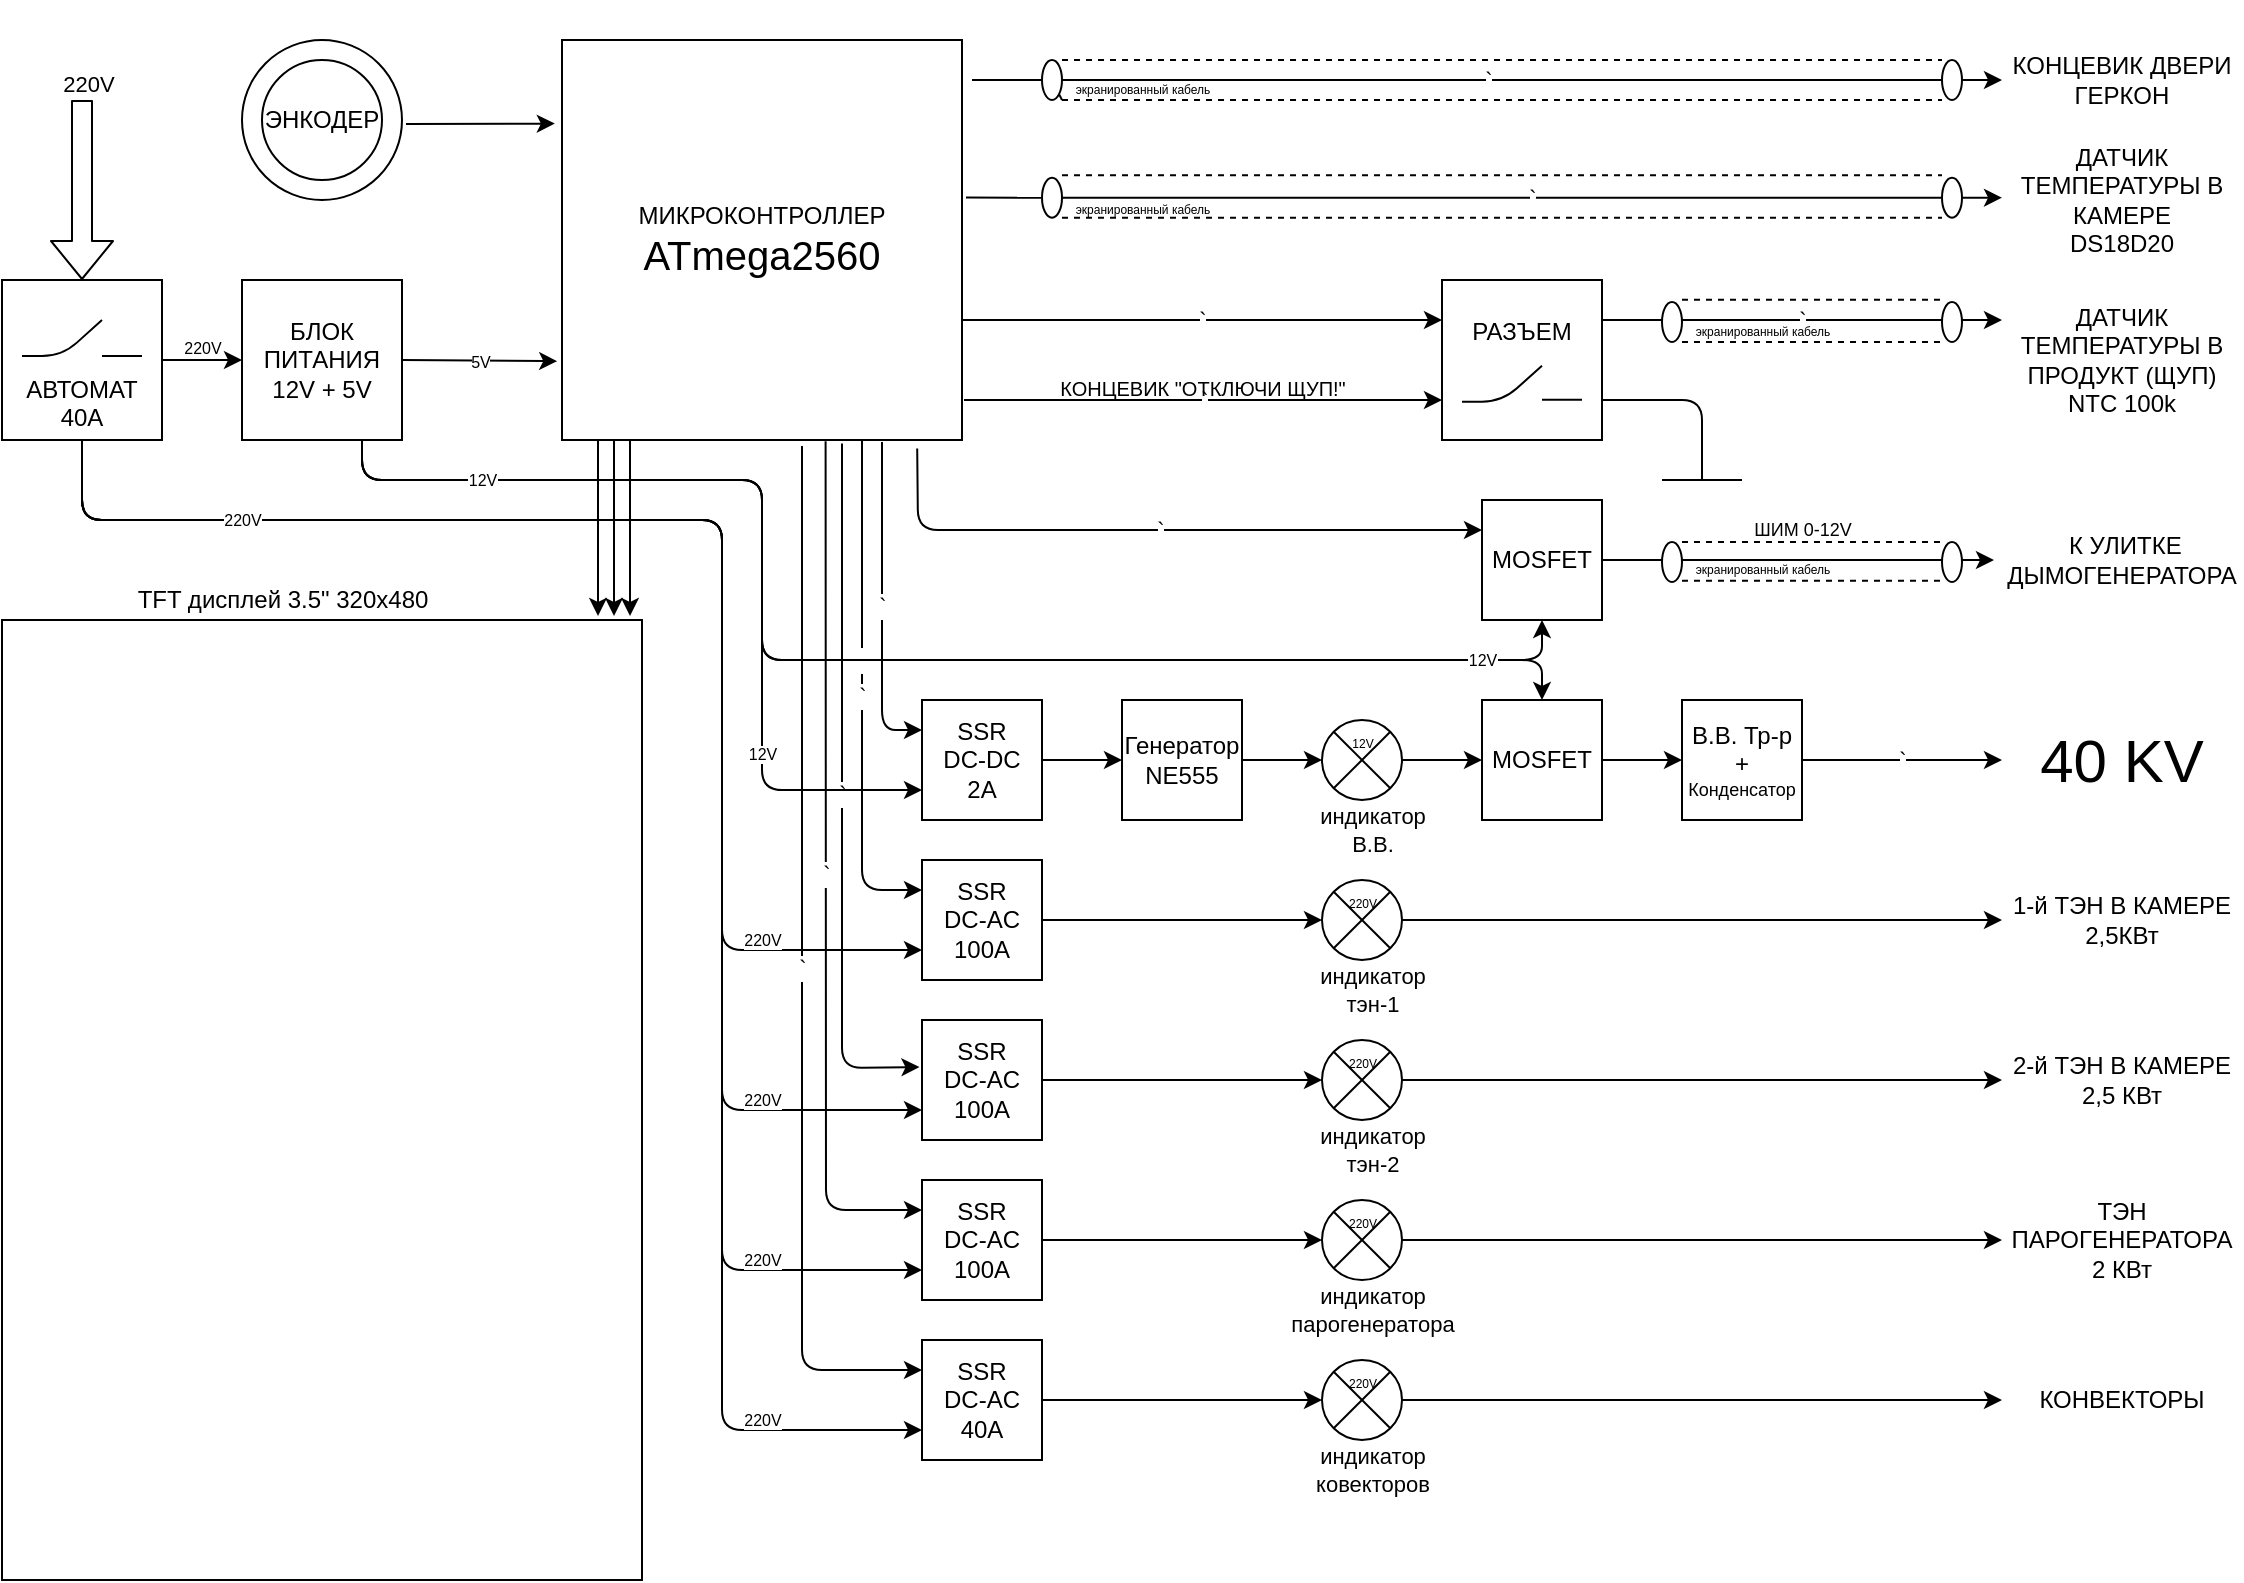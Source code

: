<mxfile version="14.9.2" type="github">
  <diagram id="9jheEHDDxWndXmeWKkwG" name="Page-1">
    <mxGraphModel dx="1673" dy="840" grid="1" gridSize="10" guides="1" tooltips="1" connect="1" arrows="1" fold="1" page="1" pageScale="1" pageWidth="1169" pageHeight="827" math="0" shadow="0">
      <root>
        <mxCell id="0" />
        <mxCell id="1" parent="0" />
        <mxCell id="J9gdxeYjHLM6oxPjCNeX-1" value="&lt;div&gt;SSR&lt;/div&gt;&lt;div&gt;DC-AC&lt;/div&gt;&lt;div&gt;40A&lt;br&gt;&lt;/div&gt;" style="whiteSpace=wrap;html=1;aspect=fixed;" vertex="1" parent="1">
          <mxGeometry x="500" y="680" width="60" height="60" as="geometry" />
        </mxCell>
        <mxCell id="J9gdxeYjHLM6oxPjCNeX-32" value="&lt;div&gt;220V&lt;/div&gt;" style="edgeLabel;html=1;align=center;verticalAlign=middle;resizable=0;points=[];rotation=0;" vertex="1" connectable="0" parent="1">
          <mxGeometry x="60.003" y="50" as="geometry">
            <mxPoint x="23" y="2.0" as="offset" />
          </mxGeometry>
        </mxCell>
        <mxCell id="J9gdxeYjHLM6oxPjCNeX-36" value="" style="verticalLabelPosition=bottom;verticalAlign=top;html=1;shape=mxgraph.flowchart.or;" vertex="1" parent="1">
          <mxGeometry x="700" y="690" width="40" height="40" as="geometry" />
        </mxCell>
        <mxCell id="J9gdxeYjHLM6oxPjCNeX-37" value="&lt;div&gt;&lt;br&gt;&lt;/div&gt;&lt;div&gt;&lt;br&gt;&lt;/div&gt;&lt;div&gt;&lt;br&gt;&lt;/div&gt;&lt;div&gt;АВТОМАТ&lt;/div&gt;&lt;div&gt;40А&lt;br&gt;&lt;/div&gt;" style="whiteSpace=wrap;html=1;aspect=fixed;" vertex="1" parent="1">
          <mxGeometry x="40" y="150" width="80" height="80" as="geometry" />
        </mxCell>
        <mxCell id="J9gdxeYjHLM6oxPjCNeX-38" value="" style="endArrow=none;html=1;" edge="1" parent="1">
          <mxGeometry width="50" height="50" relative="1" as="geometry">
            <mxPoint x="50" y="188" as="sourcePoint" />
            <mxPoint x="90" y="170" as="targetPoint" />
            <Array as="points">
              <mxPoint x="70" y="188" />
            </Array>
          </mxGeometry>
        </mxCell>
        <mxCell id="J9gdxeYjHLM6oxPjCNeX-39" value="" style="endArrow=none;html=1;" edge="1" parent="1">
          <mxGeometry width="50" height="50" relative="1" as="geometry">
            <mxPoint x="90" y="188" as="sourcePoint" />
            <mxPoint x="110" y="188" as="targetPoint" />
            <Array as="points" />
          </mxGeometry>
        </mxCell>
        <mxCell id="J9gdxeYjHLM6oxPjCNeX-43" value="&lt;div&gt;БЛОК ПИТАНИЯ 12V + 5V&lt;/div&gt;" style="whiteSpace=wrap;html=1;aspect=fixed;" vertex="1" parent="1">
          <mxGeometry x="160" y="150" width="80" height="80" as="geometry" />
        </mxCell>
        <mxCell id="J9gdxeYjHLM6oxPjCNeX-44" value="&lt;div&gt;&lt;br&gt;&lt;/div&gt;&lt;div&gt;&lt;br&gt;&lt;/div&gt;&lt;div&gt;РАЗЪЕМ&lt;/div&gt;&lt;div&gt;&lt;br&gt;&lt;/div&gt;&lt;div&gt;&lt;br&gt;&lt;/div&gt;&lt;div&gt;&lt;br&gt;&lt;/div&gt;&lt;div&gt;&lt;br&gt;&lt;/div&gt;" style="whiteSpace=wrap;html=1;aspect=fixed;" vertex="1" parent="1">
          <mxGeometry x="760" y="150" width="80" height="80" as="geometry" />
        </mxCell>
        <mxCell id="J9gdxeYjHLM6oxPjCNeX-45" value="" style="endArrow=none;html=1;" edge="1" parent="1">
          <mxGeometry width="50" height="50" relative="1" as="geometry">
            <mxPoint x="770" y="210.82" as="sourcePoint" />
            <mxPoint x="810" y="192.82" as="targetPoint" />
            <Array as="points">
              <mxPoint x="790" y="210.82" />
            </Array>
          </mxGeometry>
        </mxCell>
        <mxCell id="J9gdxeYjHLM6oxPjCNeX-46" value="" style="endArrow=none;html=1;" edge="1" parent="1">
          <mxGeometry width="50" height="50" relative="1" as="geometry">
            <mxPoint x="810" y="209.82" as="sourcePoint" />
            <mxPoint x="830" y="209.82" as="targetPoint" />
            <Array as="points" />
          </mxGeometry>
        </mxCell>
        <mxCell id="J9gdxeYjHLM6oxPjCNeX-54" value="" style="endArrow=classic;html=1;exitX=1;exitY=0.5;exitDx=0;exitDy=0;entryX=0;entryY=0.5;entryDx=0;entryDy=0;entryPerimeter=0;" edge="1" parent="1" source="J9gdxeYjHLM6oxPjCNeX-1" target="J9gdxeYjHLM6oxPjCNeX-36">
          <mxGeometry width="50" height="50" relative="1" as="geometry">
            <mxPoint x="550" y="440" as="sourcePoint" />
            <mxPoint x="600" y="390" as="targetPoint" />
          </mxGeometry>
        </mxCell>
        <mxCell id="J9gdxeYjHLM6oxPjCNeX-55" value="" style="endArrow=classic;html=1;exitX=1;exitY=0.5;exitDx=0;exitDy=0;exitPerimeter=0;entryX=0;entryY=0.5;entryDx=0;entryDy=0;" edge="1" parent="1" source="J9gdxeYjHLM6oxPjCNeX-36" target="J9gdxeYjHLM6oxPjCNeX-82">
          <mxGeometry width="50" height="50" relative="1" as="geometry">
            <mxPoint x="550" y="440" as="sourcePoint" />
            <mxPoint x="1040" y="760" as="targetPoint" />
          </mxGeometry>
        </mxCell>
        <mxCell id="J9gdxeYjHLM6oxPjCNeX-56" value="&lt;div&gt;SSR&lt;/div&gt;&lt;div&gt;DC-AC&lt;/div&gt;&lt;div&gt;100A&lt;br&gt;&lt;/div&gt;" style="whiteSpace=wrap;html=1;aspect=fixed;" vertex="1" parent="1">
          <mxGeometry x="500" y="600" width="60" height="60" as="geometry" />
        </mxCell>
        <mxCell id="J9gdxeYjHLM6oxPjCNeX-57" value="" style="verticalLabelPosition=bottom;verticalAlign=top;html=1;shape=mxgraph.flowchart.or;" vertex="1" parent="1">
          <mxGeometry x="700" y="610" width="40" height="40" as="geometry" />
        </mxCell>
        <mxCell id="J9gdxeYjHLM6oxPjCNeX-58" value="" style="endArrow=classic;html=1;exitX=1;exitY=0.5;exitDx=0;exitDy=0;entryX=0;entryY=0.5;entryDx=0;entryDy=0;entryPerimeter=0;" edge="1" parent="1" source="J9gdxeYjHLM6oxPjCNeX-56" target="J9gdxeYjHLM6oxPjCNeX-57">
          <mxGeometry width="50" height="50" relative="1" as="geometry">
            <mxPoint x="460" y="350" as="sourcePoint" />
            <mxPoint x="510" y="300" as="targetPoint" />
          </mxGeometry>
        </mxCell>
        <mxCell id="J9gdxeYjHLM6oxPjCNeX-59" value="" style="endArrow=classic;html=1;exitX=1;exitY=0.5;exitDx=0;exitDy=0;exitPerimeter=0;entryX=0;entryY=0.5;entryDx=0;entryDy=0;" edge="1" parent="1" source="J9gdxeYjHLM6oxPjCNeX-57" target="J9gdxeYjHLM6oxPjCNeX-83">
          <mxGeometry width="50" height="50" relative="1" as="geometry">
            <mxPoint x="460" y="350" as="sourcePoint" />
            <mxPoint x="1040" y="670" as="targetPoint" />
          </mxGeometry>
        </mxCell>
        <mxCell id="J9gdxeYjHLM6oxPjCNeX-60" value="&lt;div&gt;SSR&lt;/div&gt;&lt;div&gt;DC-AC&lt;/div&gt;&lt;div&gt;100A&lt;br&gt;&lt;/div&gt;" style="whiteSpace=wrap;html=1;aspect=fixed;" vertex="1" parent="1">
          <mxGeometry x="500" y="520" width="60" height="60" as="geometry" />
        </mxCell>
        <mxCell id="J9gdxeYjHLM6oxPjCNeX-61" value="" style="verticalLabelPosition=bottom;verticalAlign=top;html=1;shape=mxgraph.flowchart.or;" vertex="1" parent="1">
          <mxGeometry x="700" y="530" width="40" height="40" as="geometry" />
        </mxCell>
        <mxCell id="J9gdxeYjHLM6oxPjCNeX-62" value="" style="endArrow=classic;html=1;exitX=1;exitY=0.5;exitDx=0;exitDy=0;entryX=0;entryY=0.5;entryDx=0;entryDy=0;entryPerimeter=0;" edge="1" parent="1" source="J9gdxeYjHLM6oxPjCNeX-60" target="J9gdxeYjHLM6oxPjCNeX-61">
          <mxGeometry width="50" height="50" relative="1" as="geometry">
            <mxPoint x="375" y="260" as="sourcePoint" />
            <mxPoint x="425" y="210" as="targetPoint" />
          </mxGeometry>
        </mxCell>
        <mxCell id="J9gdxeYjHLM6oxPjCNeX-63" value="" style="endArrow=classic;html=1;exitX=1;exitY=0.5;exitDx=0;exitDy=0;exitPerimeter=0;entryX=0;entryY=0.5;entryDx=0;entryDy=0;" edge="1" parent="1" source="J9gdxeYjHLM6oxPjCNeX-61" target="J9gdxeYjHLM6oxPjCNeX-80">
          <mxGeometry width="50" height="50" relative="1" as="geometry">
            <mxPoint x="375" y="260" as="sourcePoint" />
            <mxPoint x="1040" y="580" as="targetPoint" />
          </mxGeometry>
        </mxCell>
        <mxCell id="J9gdxeYjHLM6oxPjCNeX-64" value="&lt;div&gt;SSR&lt;/div&gt;&lt;div&gt;DC-AC&lt;/div&gt;&lt;div&gt;100A&lt;br&gt;&lt;/div&gt;" style="whiteSpace=wrap;html=1;aspect=fixed;" vertex="1" parent="1">
          <mxGeometry x="500" y="440" width="60" height="60" as="geometry" />
        </mxCell>
        <mxCell id="J9gdxeYjHLM6oxPjCNeX-65" value="" style="verticalLabelPosition=bottom;verticalAlign=top;html=1;shape=mxgraph.flowchart.or;" vertex="1" parent="1">
          <mxGeometry x="700" y="450" width="40" height="40" as="geometry" />
        </mxCell>
        <mxCell id="J9gdxeYjHLM6oxPjCNeX-66" value="" style="endArrow=classic;html=1;exitX=1;exitY=0.5;exitDx=0;exitDy=0;entryX=0;entryY=0.5;entryDx=0;entryDy=0;entryPerimeter=0;" edge="1" parent="1" source="J9gdxeYjHLM6oxPjCNeX-64" target="J9gdxeYjHLM6oxPjCNeX-65">
          <mxGeometry width="50" height="50" relative="1" as="geometry">
            <mxPoint x="290" y="170" as="sourcePoint" />
            <mxPoint x="340" y="120" as="targetPoint" />
          </mxGeometry>
        </mxCell>
        <mxCell id="J9gdxeYjHLM6oxPjCNeX-67" value="" style="endArrow=classic;html=1;exitX=1;exitY=0.5;exitDx=0;exitDy=0;exitPerimeter=0;entryX=0;entryY=0.5;entryDx=0;entryDy=0;" edge="1" parent="1" source="J9gdxeYjHLM6oxPjCNeX-65" target="J9gdxeYjHLM6oxPjCNeX-81">
          <mxGeometry width="50" height="50" relative="1" as="geometry">
            <mxPoint x="290" y="170" as="sourcePoint" />
            <mxPoint x="1040" y="490" as="targetPoint" />
          </mxGeometry>
        </mxCell>
        <mxCell id="J9gdxeYjHLM6oxPjCNeX-68" value="&lt;div&gt;SSR&lt;/div&gt;&lt;div&gt;DC-DC&lt;/div&gt;&lt;div&gt;2A&lt;br&gt;&lt;/div&gt;" style="whiteSpace=wrap;html=1;aspect=fixed;" vertex="1" parent="1">
          <mxGeometry x="500" y="360" width="60" height="60" as="geometry" />
        </mxCell>
        <mxCell id="J9gdxeYjHLM6oxPjCNeX-69" value="" style="verticalLabelPosition=bottom;verticalAlign=top;html=1;shape=mxgraph.flowchart.or;" vertex="1" parent="1">
          <mxGeometry x="700" y="370" width="40" height="40" as="geometry" />
        </mxCell>
        <mxCell id="J9gdxeYjHLM6oxPjCNeX-70" value="" style="endArrow=classic;html=1;exitX=1;exitY=0.5;exitDx=0;exitDy=0;entryX=0;entryY=0.5;entryDx=0;entryDy=0;" edge="1" parent="1" source="J9gdxeYjHLM6oxPjCNeX-68" target="J9gdxeYjHLM6oxPjCNeX-175">
          <mxGeometry width="50" height="50" relative="1" as="geometry">
            <mxPoint x="270" y="80" as="sourcePoint" />
            <mxPoint x="590" y="360" as="targetPoint" />
          </mxGeometry>
        </mxCell>
        <mxCell id="J9gdxeYjHLM6oxPjCNeX-71" value="" style="endArrow=classic;html=1;exitX=1;exitY=0.5;exitDx=0;exitDy=0;exitPerimeter=0;entryX=0;entryY=0.5;entryDx=0;entryDy=0;" edge="1" parent="1" source="J9gdxeYjHLM6oxPjCNeX-69" target="J9gdxeYjHLM6oxPjCNeX-72">
          <mxGeometry width="50" height="50" relative="1" as="geometry">
            <mxPoint x="200" y="80" as="sourcePoint" />
            <mxPoint x="690.0" y="400" as="targetPoint" />
          </mxGeometry>
        </mxCell>
        <mxCell id="J9gdxeYjHLM6oxPjCNeX-177" value="" style="edgeStyle=orthogonalEdgeStyle;rounded=0;orthogonalLoop=1;jettySize=auto;html=1;" edge="1" parent="1" source="J9gdxeYjHLM6oxPjCNeX-72" target="J9gdxeYjHLM6oxPjCNeX-73">
          <mxGeometry relative="1" as="geometry" />
        </mxCell>
        <mxCell id="J9gdxeYjHLM6oxPjCNeX-72" value="MOSFET" style="whiteSpace=wrap;html=1;aspect=fixed;" vertex="1" parent="1">
          <mxGeometry x="780" y="360" width="60" height="60" as="geometry" />
        </mxCell>
        <mxCell id="J9gdxeYjHLM6oxPjCNeX-73" value="&lt;div&gt;&lt;font style=&quot;font-size: 12px&quot;&gt;В.В. Тр-р&lt;/font&gt;&lt;/div&gt;&lt;div&gt;&lt;font style=&quot;font-size: 12px&quot;&gt;+&lt;/font&gt;&lt;/div&gt;&lt;div style=&quot;font-size: 9px&quot;&gt;&lt;font style=&quot;font-size: 9px&quot;&gt;Конденсатор&lt;/font&gt;&lt;/div&gt;" style="whiteSpace=wrap;html=1;aspect=fixed;" vertex="1" parent="1">
          <mxGeometry x="880" y="360" width="60" height="60" as="geometry" />
        </mxCell>
        <mxCell id="J9gdxeYjHLM6oxPjCNeX-75" value="`" style="endArrow=classic;html=1;entryX=0;entryY=0.5;entryDx=0;entryDy=0;exitX=1;exitY=0.5;exitDx=0;exitDy=0;" edge="1" parent="1" source="J9gdxeYjHLM6oxPjCNeX-73" target="J9gdxeYjHLM6oxPjCNeX-76">
          <mxGeometry width="50" height="50" relative="1" as="geometry">
            <mxPoint x="960.0" y="399.41" as="sourcePoint" />
            <mxPoint x="1040.0" y="400" as="targetPoint" />
          </mxGeometry>
        </mxCell>
        <mxCell id="J9gdxeYjHLM6oxPjCNeX-76" value="&lt;font style=&quot;font-size: 30px&quot;&gt;40 KV&lt;/font&gt;" style="text;html=1;strokeColor=none;fillColor=none;align=center;verticalAlign=middle;whiteSpace=wrap;rounded=0;" vertex="1" parent="1">
          <mxGeometry x="1040" y="350" width="120" height="80" as="geometry" />
        </mxCell>
        <mxCell id="J9gdxeYjHLM6oxPjCNeX-77" value="&lt;div&gt;MOSFET&lt;/div&gt;" style="whiteSpace=wrap;html=1;aspect=fixed;" vertex="1" parent="1">
          <mxGeometry x="780" y="260" width="60" height="60" as="geometry" />
        </mxCell>
        <mxCell id="J9gdxeYjHLM6oxPjCNeX-78" value="&lt;font style=&quot;font-size: 12px&quot;&gt;&amp;nbsp;К УЛИТКЕ ДЫМОГЕНЕРАТОРА&lt;/font&gt;" style="text;html=1;strokeColor=none;fillColor=none;align=center;verticalAlign=middle;whiteSpace=wrap;rounded=0;" vertex="1" parent="1">
          <mxGeometry x="1040" y="250" width="120" height="80" as="geometry" />
        </mxCell>
        <mxCell id="J9gdxeYjHLM6oxPjCNeX-80" value="2-й ТЭН В КАМЕРЕ 2,5 КВт" style="text;html=1;strokeColor=none;fillColor=none;align=center;verticalAlign=middle;whiteSpace=wrap;rounded=0;" vertex="1" parent="1">
          <mxGeometry x="1040" y="510" width="120" height="80" as="geometry" />
        </mxCell>
        <mxCell id="J9gdxeYjHLM6oxPjCNeX-81" value="1-й ТЭН В КАМЕРЕ 2,5КВт" style="text;html=1;strokeColor=none;fillColor=none;align=center;verticalAlign=middle;whiteSpace=wrap;rounded=0;" vertex="1" parent="1">
          <mxGeometry x="1040" y="430" width="120" height="80" as="geometry" />
        </mxCell>
        <mxCell id="J9gdxeYjHLM6oxPjCNeX-82" value="КОНВЕКТОРЫ" style="text;html=1;strokeColor=none;fillColor=none;align=center;verticalAlign=middle;whiteSpace=wrap;rounded=0;" vertex="1" parent="1">
          <mxGeometry x="1040" y="670" width="120" height="80" as="geometry" />
        </mxCell>
        <mxCell id="J9gdxeYjHLM6oxPjCNeX-83" value="ТЭН ПАРОГЕНЕРАТОРА 2 КВт" style="text;html=1;strokeColor=none;fillColor=none;align=center;verticalAlign=middle;whiteSpace=wrap;rounded=0;" vertex="1" parent="1">
          <mxGeometry x="1040" y="590" width="120" height="80" as="geometry" />
        </mxCell>
        <mxCell id="J9gdxeYjHLM6oxPjCNeX-84" value="&lt;div&gt;&lt;font style=&quot;font-size: 12px&quot;&gt;ДАТЧИК ТЕМПЕРАТУРЫ В ПРОДУКТ (ЩУП)&lt;/font&gt;&lt;/div&gt;NTC 100k" style="text;html=1;strokeColor=none;fillColor=none;align=center;verticalAlign=middle;whiteSpace=wrap;rounded=0;" vertex="1" parent="1">
          <mxGeometry x="1040" y="150" width="120" height="80" as="geometry" />
        </mxCell>
        <mxCell id="J9gdxeYjHLM6oxPjCNeX-85" value="&lt;div&gt;ДАТЧИК ТЕМПЕРАТУРЫ В КАМЕРЕ&lt;/div&gt;&lt;div&gt;DS18D20&lt;br&gt;&lt;/div&gt;" style="text;html=1;strokeColor=none;fillColor=none;align=center;verticalAlign=middle;whiteSpace=wrap;rounded=0;" vertex="1" parent="1">
          <mxGeometry x="1040" y="70" width="120" height="80" as="geometry" />
        </mxCell>
        <mxCell id="J9gdxeYjHLM6oxPjCNeX-86" value="`" style="endArrow=classic;html=1;entryX=0;entryY=0.25;entryDx=0;entryDy=0;exitX=1;exitY=0.25;exitDx=0;exitDy=0;" edge="1" parent="1" source="J9gdxeYjHLM6oxPjCNeX-44" target="J9gdxeYjHLM6oxPjCNeX-84">
          <mxGeometry width="50" height="50" relative="1" as="geometry">
            <mxPoint x="810.0" y="98.82" as="sourcePoint" />
            <mxPoint x="1010.0" y="99.38" as="targetPoint" />
          </mxGeometry>
        </mxCell>
        <mxCell id="J9gdxeYjHLM6oxPjCNeX-87" value="" style="endArrow=none;html=1;exitX=1;exitY=0.75;exitDx=0;exitDy=0;" edge="1" parent="1" source="J9gdxeYjHLM6oxPjCNeX-44">
          <mxGeometry width="50" height="50" relative="1" as="geometry">
            <mxPoint x="860" y="230" as="sourcePoint" />
            <mxPoint x="890" y="250" as="targetPoint" />
            <Array as="points">
              <mxPoint x="890" y="210" />
            </Array>
          </mxGeometry>
        </mxCell>
        <mxCell id="J9gdxeYjHLM6oxPjCNeX-88" value="" style="endArrow=none;html=1;" edge="1" parent="1">
          <mxGeometry width="50" height="50" relative="1" as="geometry">
            <mxPoint x="870" y="250" as="sourcePoint" />
            <mxPoint x="910" y="250" as="targetPoint" />
          </mxGeometry>
        </mxCell>
        <mxCell id="J9gdxeYjHLM6oxPjCNeX-99" value="&lt;div&gt;МИКРОКОНТРОЛЛЕР&lt;/div&gt;&lt;div&gt;&lt;font style=&quot;font-size: 20px&quot;&gt;ATmega2560&lt;/font&gt;&lt;/div&gt;" style="whiteSpace=wrap;html=1;aspect=fixed;" vertex="1" parent="1">
          <mxGeometry x="320" y="30" width="200" height="200" as="geometry" />
        </mxCell>
        <mxCell id="J9gdxeYjHLM6oxPjCNeX-100" value="`" style="endArrow=classic;html=1;entryX=0;entryY=0.5;entryDx=0;entryDy=0;startArrow=none;" edge="1" parent="1" source="J9gdxeYjHLM6oxPjCNeX-158">
          <mxGeometry width="50" height="50" relative="1" as="geometry">
            <mxPoint x="522" y="108.82" as="sourcePoint" />
            <mxPoint x="1040.0" y="108.82" as="targetPoint" />
          </mxGeometry>
        </mxCell>
        <mxCell id="J9gdxeYjHLM6oxPjCNeX-102" value="`" style="endArrow=classic;html=1;entryX=0;entryY=0.5;entryDx=0;entryDy=0;" edge="1" parent="1">
          <mxGeometry width="50" height="50" relative="1" as="geometry">
            <mxPoint x="525" y="50" as="sourcePoint" />
            <mxPoint x="1040.0" y="50.0" as="targetPoint" />
          </mxGeometry>
        </mxCell>
        <mxCell id="J9gdxeYjHLM6oxPjCNeX-103" value="&lt;div&gt;КОНЦЕВИК ДВЕРИ&lt;/div&gt;&lt;div&gt;ГЕРКОН&lt;br&gt;&lt;/div&gt;" style="text;html=1;strokeColor=none;fillColor=none;align=center;verticalAlign=middle;whiteSpace=wrap;rounded=0;" vertex="1" parent="1">
          <mxGeometry x="1040" y="10" width="120" height="80" as="geometry" />
        </mxCell>
        <mxCell id="J9gdxeYjHLM6oxPjCNeX-106" value="`" style="endArrow=classic;html=1;entryX=0;entryY=0.25;entryDx=0;entryDy=0;" edge="1" parent="1" target="J9gdxeYjHLM6oxPjCNeX-44">
          <mxGeometry width="50" height="50" relative="1" as="geometry">
            <mxPoint x="520" y="170" as="sourcePoint" />
            <mxPoint x="710.0" y="170.0" as="targetPoint" />
          </mxGeometry>
        </mxCell>
        <mxCell id="J9gdxeYjHLM6oxPjCNeX-107" value="`" style="endArrow=classic;html=1;entryX=0;entryY=0.75;entryDx=0;entryDy=0;" edge="1" parent="1" target="J9gdxeYjHLM6oxPjCNeX-44">
          <mxGeometry width="50" height="50" relative="1" as="geometry">
            <mxPoint x="521" y="210" as="sourcePoint" />
            <mxPoint x="730.0" y="220.56" as="targetPoint" />
          </mxGeometry>
        </mxCell>
        <mxCell id="J9gdxeYjHLM6oxPjCNeX-108" value="`" style="endArrow=classic;html=1;entryX=0;entryY=0.25;entryDx=0;entryDy=0;exitX=0.888;exitY=1.021;exitDx=0;exitDy=0;exitPerimeter=0;" edge="1" parent="1" source="J9gdxeYjHLM6oxPjCNeX-99" target="J9gdxeYjHLM6oxPjCNeX-77">
          <mxGeometry width="50" height="50" relative="1" as="geometry">
            <mxPoint x="511.2" y="299.41" as="sourcePoint" />
            <mxPoint x="750.0" y="299.43" as="targetPoint" />
            <Array as="points">
              <mxPoint x="498" y="275" />
            </Array>
          </mxGeometry>
        </mxCell>
        <mxCell id="J9gdxeYjHLM6oxPjCNeX-109" value="`" style="endArrow=classic;html=1;entryX=0;entryY=0.25;entryDx=0;entryDy=0;" edge="1" parent="1" target="J9gdxeYjHLM6oxPjCNeX-68">
          <mxGeometry width="50" height="50" relative="1" as="geometry">
            <mxPoint x="480" y="231" as="sourcePoint" />
            <mxPoint x="368.8" y="410.02" as="targetPoint" />
            <Array as="points">
              <mxPoint x="480" y="375" />
            </Array>
          </mxGeometry>
        </mxCell>
        <mxCell id="J9gdxeYjHLM6oxPjCNeX-110" value="`" style="endArrow=classic;html=1;entryX=0;entryY=0.25;entryDx=0;entryDy=0;exitX=0.75;exitY=1;exitDx=0;exitDy=0;" edge="1" parent="1" source="J9gdxeYjHLM6oxPjCNeX-99" target="J9gdxeYjHLM6oxPjCNeX-64">
          <mxGeometry width="50" height="50" relative="1" as="geometry">
            <mxPoint x="100.0" y="530.0" as="sourcePoint" />
            <mxPoint x="338.8" y="530.02" as="targetPoint" />
            <Array as="points">
              <mxPoint x="470" y="455" />
            </Array>
          </mxGeometry>
        </mxCell>
        <mxCell id="J9gdxeYjHLM6oxPjCNeX-111" value="`" style="endArrow=classic;html=1;entryX=-0.021;entryY=0.392;entryDx=0;entryDy=0;exitX=0.7;exitY=1.009;exitDx=0;exitDy=0;exitPerimeter=0;entryPerimeter=0;" edge="1" parent="1" source="J9gdxeYjHLM6oxPjCNeX-99" target="J9gdxeYjHLM6oxPjCNeX-60">
          <mxGeometry width="50" height="50" relative="1" as="geometry">
            <mxPoint x="240.0" y="579.41" as="sourcePoint" />
            <mxPoint x="478.8" y="579.43" as="targetPoint" />
            <Array as="points">
              <mxPoint x="460" y="544" />
            </Array>
          </mxGeometry>
        </mxCell>
        <mxCell id="J9gdxeYjHLM6oxPjCNeX-112" value="`" style="endArrow=classic;html=1;entryX=0;entryY=0.25;entryDx=0;entryDy=0;exitX=0.659;exitY=1.003;exitDx=0;exitDy=0;exitPerimeter=0;" edge="1" parent="1" source="J9gdxeYjHLM6oxPjCNeX-99" target="J9gdxeYjHLM6oxPjCNeX-56">
          <mxGeometry width="50" height="50" relative="1" as="geometry">
            <mxPoint x="281.2" y="669.41" as="sourcePoint" />
            <mxPoint x="520.0" y="669.43" as="targetPoint" />
            <Array as="points">
              <mxPoint x="452" y="615" />
            </Array>
          </mxGeometry>
        </mxCell>
        <mxCell id="J9gdxeYjHLM6oxPjCNeX-113" value="`" style="endArrow=classic;html=1;entryX=0;entryY=0.25;entryDx=0;entryDy=0;exitX=0.6;exitY=1.015;exitDx=0;exitDy=0;exitPerimeter=0;" edge="1" parent="1" source="J9gdxeYjHLM6oxPjCNeX-99" target="J9gdxeYjHLM6oxPjCNeX-1">
          <mxGeometry width="50" height="50" relative="1" as="geometry">
            <mxPoint x="500.0" y="759.41" as="sourcePoint" />
            <mxPoint x="738.8" y="759.43" as="targetPoint" />
            <Array as="points">
              <mxPoint x="440" y="695" />
            </Array>
          </mxGeometry>
        </mxCell>
        <mxCell id="J9gdxeYjHLM6oxPjCNeX-120" value="" style="endArrow=classic;html=1;exitX=1;exitY=0.5;exitDx=0;exitDy=0;entryX=-0.012;entryY=0.803;entryDx=0;entryDy=0;entryPerimeter=0;" edge="1" parent="1" source="J9gdxeYjHLM6oxPjCNeX-43" target="J9gdxeYjHLM6oxPjCNeX-99">
          <mxGeometry relative="1" as="geometry">
            <mxPoint x="230" y="340" as="sourcePoint" />
            <mxPoint x="300" y="170" as="targetPoint" />
            <Array as="points" />
          </mxGeometry>
        </mxCell>
        <mxCell id="J9gdxeYjHLM6oxPjCNeX-121" value="5V" style="edgeLabel;resizable=0;html=1;align=center;verticalAlign=middle;fontSize=8;" connectable="0" vertex="1" parent="J9gdxeYjHLM6oxPjCNeX-120">
          <mxGeometry relative="1" as="geometry" />
        </mxCell>
        <mxCell id="J9gdxeYjHLM6oxPjCNeX-123" value="" style="endArrow=classic;html=1;entryX=0;entryY=0.75;entryDx=0;entryDy=0;exitX=0.75;exitY=1;exitDx=0;exitDy=0;" edge="1" parent="1" source="J9gdxeYjHLM6oxPjCNeX-43" target="J9gdxeYjHLM6oxPjCNeX-68">
          <mxGeometry relative="1" as="geometry">
            <mxPoint x="200" y="310" as="sourcePoint" />
            <mxPoint x="277.6" y="399.41" as="targetPoint" />
            <Array as="points">
              <mxPoint x="220" y="250" />
              <mxPoint x="420" y="250" />
              <mxPoint x="420" y="405" />
            </Array>
          </mxGeometry>
        </mxCell>
        <mxCell id="J9gdxeYjHLM6oxPjCNeX-124" value="12V" style="edgeLabel;resizable=0;html=1;align=center;verticalAlign=middle;fontSize=8;" connectable="0" vertex="1" parent="J9gdxeYjHLM6oxPjCNeX-123">
          <mxGeometry relative="1" as="geometry">
            <mxPoint y="129" as="offset" />
          </mxGeometry>
        </mxCell>
        <mxCell id="J9gdxeYjHLM6oxPjCNeX-125" value="" style="endArrow=classic;html=1;exitX=0.75;exitY=1;exitDx=0;exitDy=0;entryX=0.5;entryY=1;entryDx=0;entryDy=0;" edge="1" parent="1" source="J9gdxeYjHLM6oxPjCNeX-43" target="J9gdxeYjHLM6oxPjCNeX-77">
          <mxGeometry relative="1" as="geometry">
            <mxPoint x="560" y="320" as="sourcePoint" />
            <mxPoint x="750" y="340" as="targetPoint" />
            <Array as="points">
              <mxPoint x="220" y="250" />
              <mxPoint x="420" y="250" />
              <mxPoint x="420" y="340" />
              <mxPoint x="810" y="340" />
            </Array>
          </mxGeometry>
        </mxCell>
        <mxCell id="J9gdxeYjHLM6oxPjCNeX-126" value="&amp;nbsp;" style="edgeLabel;resizable=0;html=1;align=center;verticalAlign=middle;" connectable="0" vertex="1" parent="J9gdxeYjHLM6oxPjCNeX-125">
          <mxGeometry relative="1" as="geometry" />
        </mxCell>
        <mxCell id="J9gdxeYjHLM6oxPjCNeX-127" value="" style="endArrow=classic;html=1;entryX=0.5;entryY=0;entryDx=0;entryDy=0;exitX=0.75;exitY=1;exitDx=0;exitDy=0;" edge="1" parent="1" source="J9gdxeYjHLM6oxPjCNeX-43" target="J9gdxeYjHLM6oxPjCNeX-72">
          <mxGeometry relative="1" as="geometry">
            <mxPoint x="200" y="312" as="sourcePoint" />
            <mxPoint x="637.6" y="340" as="targetPoint" />
            <Array as="points">
              <mxPoint x="220" y="250" />
              <mxPoint x="420" y="250" />
              <mxPoint x="420" y="340" />
              <mxPoint x="810" y="340" />
            </Array>
          </mxGeometry>
        </mxCell>
        <mxCell id="J9gdxeYjHLM6oxPjCNeX-128" value="12V" style="edgeLabel;resizable=0;html=1;align=center;verticalAlign=middle;fontSize=8;" connectable="0" vertex="1" parent="J9gdxeYjHLM6oxPjCNeX-127">
          <mxGeometry relative="1" as="geometry">
            <mxPoint x="310" as="offset" />
          </mxGeometry>
        </mxCell>
        <mxCell id="J9gdxeYjHLM6oxPjCNeX-129" value="" style="endArrow=classic;html=1;exitX=1;exitY=0.5;exitDx=0;exitDy=0;fontSize=11;" edge="1" parent="1" source="J9gdxeYjHLM6oxPjCNeX-77">
          <mxGeometry relative="1" as="geometry">
            <mxPoint x="530" y="420" as="sourcePoint" />
            <mxPoint x="1036" y="290" as="targetPoint" />
          </mxGeometry>
        </mxCell>
        <mxCell id="J9gdxeYjHLM6oxPjCNeX-130" value="ШИМ 0-12V" style="edgeLabel;resizable=0;html=1;align=center;verticalAlign=middle;fontSize=9;labelBackgroundColor=#ffffff;" connectable="0" vertex="1" parent="J9gdxeYjHLM6oxPjCNeX-129">
          <mxGeometry relative="1" as="geometry">
            <mxPoint x="2" y="-15" as="offset" />
          </mxGeometry>
        </mxCell>
        <mxCell id="J9gdxeYjHLM6oxPjCNeX-132" value="" style="shape=flexArrow;endArrow=classic;html=1;entryX=0.5;entryY=0;entryDx=0;entryDy=0;" edge="1" parent="1" target="J9gdxeYjHLM6oxPjCNeX-37">
          <mxGeometry width="50" height="50" relative="1" as="geometry">
            <mxPoint x="80" y="60" as="sourcePoint" />
            <mxPoint x="150" y="45" as="targetPoint" />
          </mxGeometry>
        </mxCell>
        <mxCell id="J9gdxeYjHLM6oxPjCNeX-133" value="" style="endArrow=classic;html=1;entryX=0;entryY=0.5;entryDx=0;entryDy=0;exitX=1;exitY=0.5;exitDx=0;exitDy=0;" edge="1" parent="1" source="J9gdxeYjHLM6oxPjCNeX-37" target="J9gdxeYjHLM6oxPjCNeX-43">
          <mxGeometry width="50" height="50" relative="1" as="geometry">
            <mxPoint x="130" y="500" as="sourcePoint" />
            <mxPoint x="630" y="530" as="targetPoint" />
          </mxGeometry>
        </mxCell>
        <mxCell id="J9gdxeYjHLM6oxPjCNeX-134" value="" style="endArrow=classic;html=1;entryX=0;entryY=0.75;entryDx=0;entryDy=0;" edge="1" parent="1" target="J9gdxeYjHLM6oxPjCNeX-56">
          <mxGeometry relative="1" as="geometry">
            <mxPoint x="80" y="240" as="sourcePoint" />
            <mxPoint x="240" y="489.41" as="targetPoint" />
            <Array as="points">
              <mxPoint x="80" y="270" />
              <mxPoint x="400" y="270" />
              <mxPoint x="400" y="645" />
            </Array>
          </mxGeometry>
        </mxCell>
        <mxCell id="J9gdxeYjHLM6oxPjCNeX-137" value="" style="endArrow=classic;html=1;entryX=0;entryY=0.75;entryDx=0;entryDy=0;exitX=0.5;exitY=1;exitDx=0;exitDy=0;" edge="1" parent="1" source="J9gdxeYjHLM6oxPjCNeX-37" target="J9gdxeYjHLM6oxPjCNeX-64">
          <mxGeometry relative="1" as="geometry">
            <mxPoint x="120" y="240" as="sourcePoint" />
            <mxPoint x="250" y="499.41" as="targetPoint" />
            <Array as="points">
              <mxPoint x="80" y="270" />
              <mxPoint x="400" y="270" />
              <mxPoint x="400" y="485" />
            </Array>
          </mxGeometry>
        </mxCell>
        <mxCell id="J9gdxeYjHLM6oxPjCNeX-139" value="" style="endArrow=classic;html=1;entryX=0;entryY=0.75;entryDx=0;entryDy=0;exitX=0.5;exitY=1;exitDx=0;exitDy=0;" edge="1" parent="1" source="J9gdxeYjHLM6oxPjCNeX-37" target="J9gdxeYjHLM6oxPjCNeX-60">
          <mxGeometry relative="1" as="geometry">
            <mxPoint x="150" y="340" as="sourcePoint" />
            <mxPoint x="540" y="613.82" as="targetPoint" />
            <Array as="points">
              <mxPoint x="80" y="270" />
              <mxPoint x="400" y="270" />
              <mxPoint x="400" y="565" />
            </Array>
          </mxGeometry>
        </mxCell>
        <mxCell id="J9gdxeYjHLM6oxPjCNeX-141" value="" style="endArrow=classic;html=1;entryX=0;entryY=0.75;entryDx=0;entryDy=0;exitX=0.5;exitY=1;exitDx=0;exitDy=0;" edge="1" parent="1" source="J9gdxeYjHLM6oxPjCNeX-37" target="J9gdxeYjHLM6oxPjCNeX-1">
          <mxGeometry relative="1" as="geometry">
            <mxPoint x="100" y="330" as="sourcePoint" />
            <mxPoint x="270" y="519.41" as="targetPoint" />
            <Array as="points">
              <mxPoint x="80" y="270" />
              <mxPoint x="400" y="270" />
              <mxPoint x="400" y="725" />
            </Array>
          </mxGeometry>
        </mxCell>
        <mxCell id="J9gdxeYjHLM6oxPjCNeX-144" value="" style="endArrow=none;dashed=1;html=1;startArrow=none;" edge="1" parent="1">
          <mxGeometry width="50" height="50" relative="1" as="geometry">
            <mxPoint x="570" y="60" as="sourcePoint" />
            <mxPoint x="1010" y="60" as="targetPoint" />
          </mxGeometry>
        </mxCell>
        <mxCell id="J9gdxeYjHLM6oxPjCNeX-145" value="" style="endArrow=none;dashed=1;html=1;" edge="1" parent="1">
          <mxGeometry width="50" height="50" relative="1" as="geometry">
            <mxPoint x="570" y="40" as="sourcePoint" />
            <mxPoint x="1010.0" y="40" as="targetPoint" />
          </mxGeometry>
        </mxCell>
        <mxCell id="J9gdxeYjHLM6oxPjCNeX-146" value="" style="endArrow=none;dashed=1;html=1;" edge="1" parent="1">
          <mxGeometry width="50" height="50" relative="1" as="geometry">
            <mxPoint x="570" y="97.64" as="sourcePoint" />
            <mxPoint x="1010.0" y="97.64" as="targetPoint" />
          </mxGeometry>
        </mxCell>
        <mxCell id="J9gdxeYjHLM6oxPjCNeX-147" value="" style="endArrow=none;dashed=1;html=1;" edge="1" parent="1">
          <mxGeometry width="50" height="50" relative="1" as="geometry">
            <mxPoint x="570" y="118.82" as="sourcePoint" />
            <mxPoint x="1010.0" y="118.82" as="targetPoint" />
          </mxGeometry>
        </mxCell>
        <mxCell id="J9gdxeYjHLM6oxPjCNeX-148" value="" style="endArrow=none;dashed=1;html=1;fontSize=8;" edge="1" parent="1">
          <mxGeometry width="50" height="50" relative="1" as="geometry">
            <mxPoint x="880" y="281" as="sourcePoint" />
            <mxPoint x="1010" y="281" as="targetPoint" />
          </mxGeometry>
        </mxCell>
        <mxCell id="J9gdxeYjHLM6oxPjCNeX-149" value="" style="endArrow=none;dashed=1;html=1;" edge="1" parent="1">
          <mxGeometry width="50" height="50" relative="1" as="geometry">
            <mxPoint x="880.0" y="300.41" as="sourcePoint" />
            <mxPoint x="1010.0" y="300.41" as="targetPoint" />
          </mxGeometry>
        </mxCell>
        <mxCell id="J9gdxeYjHLM6oxPjCNeX-150" value="" style="ellipse;whiteSpace=wrap;html=1;" vertex="1" parent="1">
          <mxGeometry x="870" y="161" width="10" height="20" as="geometry" />
        </mxCell>
        <mxCell id="J9gdxeYjHLM6oxPjCNeX-152" value="" style="endArrow=none;dashed=1;html=1;" edge="1" parent="1">
          <mxGeometry width="50" height="50" relative="1" as="geometry">
            <mxPoint x="570" y="60" as="sourcePoint" />
            <mxPoint x="568.536" y="57.071" as="targetPoint" />
          </mxGeometry>
        </mxCell>
        <mxCell id="J9gdxeYjHLM6oxPjCNeX-153" value="" style="ellipse;whiteSpace=wrap;html=1;" vertex="1" parent="1">
          <mxGeometry x="560" y="40" width="10" height="20" as="geometry" />
        </mxCell>
        <mxCell id="J9gdxeYjHLM6oxPjCNeX-154" value="" style="ellipse;whiteSpace=wrap;html=1;" vertex="1" parent="1">
          <mxGeometry x="1010" y="40" width="10" height="20" as="geometry" />
        </mxCell>
        <mxCell id="J9gdxeYjHLM6oxPjCNeX-155" value="" style="ellipse;whiteSpace=wrap;html=1;" vertex="1" parent="1">
          <mxGeometry x="870" y="281" width="10" height="20" as="geometry" />
        </mxCell>
        <mxCell id="J9gdxeYjHLM6oxPjCNeX-156" value="" style="ellipse;whiteSpace=wrap;html=1;" vertex="1" parent="1">
          <mxGeometry x="1010" y="281" width="10" height="20" as="geometry" />
        </mxCell>
        <mxCell id="J9gdxeYjHLM6oxPjCNeX-157" value="" style="ellipse;whiteSpace=wrap;html=1;" vertex="1" parent="1">
          <mxGeometry x="1010" y="98.82" width="10" height="20" as="geometry" />
        </mxCell>
        <mxCell id="J9gdxeYjHLM6oxPjCNeX-158" value="" style="ellipse;whiteSpace=wrap;html=1;" vertex="1" parent="1">
          <mxGeometry x="560" y="98.82" width="10" height="20" as="geometry" />
        </mxCell>
        <mxCell id="J9gdxeYjHLM6oxPjCNeX-159" value="" style="endArrow=none;html=1;entryX=0;entryY=0.5;entryDx=0;entryDy=0;exitX=1.01;exitY=0.394;exitDx=0;exitDy=0;exitPerimeter=0;" edge="1" parent="1" source="J9gdxeYjHLM6oxPjCNeX-99" target="J9gdxeYjHLM6oxPjCNeX-158">
          <mxGeometry width="50" height="50" relative="1" as="geometry">
            <mxPoint x="522" y="130" as="sourcePoint" />
            <mxPoint x="1040" y="130" as="targetPoint" />
          </mxGeometry>
        </mxCell>
        <mxCell id="J9gdxeYjHLM6oxPjCNeX-160" value="" style="endArrow=none;dashed=1;html=1;" edge="1" parent="1">
          <mxGeometry width="50" height="50" relative="1" as="geometry">
            <mxPoint x="880" y="181" as="sourcePoint" />
            <mxPoint x="1010" y="181" as="targetPoint" />
          </mxGeometry>
        </mxCell>
        <mxCell id="J9gdxeYjHLM6oxPjCNeX-161" value="" style="endArrow=none;dashed=1;html=1;" edge="1" parent="1">
          <mxGeometry width="50" height="50" relative="1" as="geometry">
            <mxPoint x="880" y="159.82" as="sourcePoint" />
            <mxPoint x="1010" y="159.82" as="targetPoint" />
          </mxGeometry>
        </mxCell>
        <mxCell id="J9gdxeYjHLM6oxPjCNeX-162" value="" style="ellipse;whiteSpace=wrap;html=1;" vertex="1" parent="1">
          <mxGeometry x="1010" y="161" width="10" height="20" as="geometry" />
        </mxCell>
        <mxCell id="J9gdxeYjHLM6oxPjCNeX-163" value="&lt;div style=&quot;font-size: 10px&quot;&gt;&lt;font style=&quot;font-size: 10px&quot;&gt;КОНЦЕВИК &quot;ОТКЛЮЧИ ЩУП!&quot;&lt;/font&gt;&lt;/div&gt;" style="text;html=1;align=center;verticalAlign=middle;resizable=0;points=[];autosize=1;strokeColor=none;" vertex="1" parent="1">
          <mxGeometry x="560" y="194" width="160" height="20" as="geometry" />
        </mxCell>
        <mxCell id="J9gdxeYjHLM6oxPjCNeX-164" value="&lt;div style=&quot;font-size: 11px&quot;&gt;&lt;font style=&quot;font-size: 11px&quot;&gt;индикатор&lt;/font&gt;&lt;/div&gt;&lt;div style=&quot;font-size: 11px&quot;&gt;&lt;font style=&quot;font-size: 11px&quot;&gt;В.В.&lt;/font&gt;&lt;/div&gt;" style="text;html=1;align=center;verticalAlign=middle;resizable=0;points=[];autosize=1;strokeColor=none;" vertex="1" parent="1">
          <mxGeometry x="690" y="410" width="70" height="30" as="geometry" />
        </mxCell>
        <mxCell id="J9gdxeYjHLM6oxPjCNeX-165" value="&lt;div style=&quot;font-size: 11px&quot;&gt;&lt;font style=&quot;font-size: 11px&quot;&gt;индикатор&lt;/font&gt;&lt;/div&gt;&lt;div style=&quot;font-size: 11px&quot;&gt;&lt;font style=&quot;font-size: 11px&quot;&gt;тэн-1&lt;/font&gt;&lt;/div&gt;" style="text;html=1;align=center;verticalAlign=middle;resizable=0;points=[];autosize=1;strokeColor=none;" vertex="1" parent="1">
          <mxGeometry x="690" y="490" width="70" height="30" as="geometry" />
        </mxCell>
        <mxCell id="J9gdxeYjHLM6oxPjCNeX-166" value="&lt;div style=&quot;font-size: 11px&quot;&gt;&lt;font style=&quot;font-size: 11px&quot;&gt;индикатор&lt;/font&gt;&lt;/div&gt;&lt;div style=&quot;font-size: 11px&quot;&gt;&lt;font style=&quot;font-size: 11px&quot;&gt;тэн-2&lt;/font&gt;&lt;/div&gt;" style="text;html=1;align=center;verticalAlign=middle;resizable=0;points=[];autosize=1;strokeColor=none;" vertex="1" parent="1">
          <mxGeometry x="690" y="570" width="70" height="30" as="geometry" />
        </mxCell>
        <mxCell id="J9gdxeYjHLM6oxPjCNeX-167" value="&lt;div style=&quot;font-size: 11px&quot;&gt;&lt;font style=&quot;font-size: 11px&quot;&gt;индикатор&lt;/font&gt;&lt;/div&gt;&lt;div style=&quot;font-size: 11px&quot;&gt;&lt;font style=&quot;font-size: 11px&quot;&gt;парогенератора&lt;br&gt;&lt;/font&gt;&lt;/div&gt;" style="text;html=1;align=center;verticalAlign=middle;resizable=0;points=[];autosize=1;strokeColor=none;" vertex="1" parent="1">
          <mxGeometry x="675" y="650" width="100" height="30" as="geometry" />
        </mxCell>
        <mxCell id="J9gdxeYjHLM6oxPjCNeX-168" value="&lt;div style=&quot;font-size: 11px&quot;&gt;&lt;font style=&quot;font-size: 11px&quot;&gt;индикатор&lt;/font&gt;&lt;/div&gt;&lt;div style=&quot;font-size: 11px&quot;&gt;&lt;font style=&quot;font-size: 11px&quot;&gt;ковекторов&lt;br&gt;&lt;/font&gt;&lt;/div&gt;" style="text;html=1;align=center;verticalAlign=middle;resizable=0;points=[];autosize=1;strokeColor=none;" vertex="1" parent="1">
          <mxGeometry x="690" y="730" width="70" height="30" as="geometry" />
        </mxCell>
        <mxCell id="J9gdxeYjHLM6oxPjCNeX-170" value="" style="endArrow=classic;html=1;entryX=-0.018;entryY=0.209;entryDx=0;entryDy=0;entryPerimeter=0;" edge="1" parent="1" target="J9gdxeYjHLM6oxPjCNeX-99">
          <mxGeometry width="50" height="50" relative="1" as="geometry">
            <mxPoint x="242" y="72" as="sourcePoint" />
            <mxPoint x="290" y="230" as="targetPoint" />
          </mxGeometry>
        </mxCell>
        <mxCell id="J9gdxeYjHLM6oxPjCNeX-171" value="" style="ellipse;whiteSpace=wrap;html=1;aspect=fixed;" vertex="1" parent="1">
          <mxGeometry x="160" y="30" width="80" height="80" as="geometry" />
        </mxCell>
        <mxCell id="J9gdxeYjHLM6oxPjCNeX-175" value="&lt;div&gt;Генератор&lt;/div&gt;&lt;div&gt;NE555&lt;/div&gt;" style="whiteSpace=wrap;html=1;aspect=fixed;" vertex="1" parent="1">
          <mxGeometry x="600" y="360" width="60" height="60" as="geometry" />
        </mxCell>
        <mxCell id="J9gdxeYjHLM6oxPjCNeX-178" value="" style="endArrow=classic;html=1;entryX=0;entryY=0.5;entryDx=0;entryDy=0;entryPerimeter=0;exitX=1;exitY=0.5;exitDx=0;exitDy=0;" edge="1" parent="1" source="J9gdxeYjHLM6oxPjCNeX-175" target="J9gdxeYjHLM6oxPjCNeX-69">
          <mxGeometry width="50" height="50" relative="1" as="geometry">
            <mxPoint x="500" y="430" as="sourcePoint" />
            <mxPoint x="550" y="380" as="targetPoint" />
          </mxGeometry>
        </mxCell>
        <mxCell id="J9gdxeYjHLM6oxPjCNeX-187" value="" style="rounded=0;whiteSpace=wrap;html=1;" vertex="1" parent="1">
          <mxGeometry x="40" y="320" width="320" height="480" as="geometry" />
        </mxCell>
        <mxCell id="J9gdxeYjHLM6oxPjCNeX-189" value="&lt;span style=&quot;font-family: &amp;#34;arial&amp;#34;&quot;&gt;TFT дисплей 3.5&quot; 320х480 &lt;/span&gt;" style="text;html=1;align=center;verticalAlign=middle;resizable=0;points=[];autosize=1;strokeColor=none;" vertex="1" parent="1">
          <mxGeometry x="100" y="300" width="160" height="20" as="geometry" />
        </mxCell>
        <mxCell id="J9gdxeYjHLM6oxPjCNeX-190" value="&lt;font style=&quot;font-size: 6px&quot;&gt;220V&lt;/font&gt;" style="text;html=1;align=center;verticalAlign=middle;resizable=0;points=[];autosize=1;strokeColor=none;" vertex="1" parent="1">
          <mxGeometry x="705" y="690" width="30" height="20" as="geometry" />
        </mxCell>
        <mxCell id="J9gdxeYjHLM6oxPjCNeX-191" value="&lt;font style=&quot;font-size: 6px&quot;&gt;220V&lt;/font&gt;" style="text;html=1;align=center;verticalAlign=middle;resizable=0;points=[];autosize=1;strokeColor=none;" vertex="1" parent="1">
          <mxGeometry x="705" y="610" width="30" height="20" as="geometry" />
        </mxCell>
        <mxCell id="J9gdxeYjHLM6oxPjCNeX-192" value="&lt;font style=&quot;font-size: 6px&quot;&gt;220V&lt;/font&gt;" style="text;html=1;align=center;verticalAlign=middle;resizable=0;points=[];autosize=1;strokeColor=none;" vertex="1" parent="1">
          <mxGeometry x="705" y="530" width="30" height="20" as="geometry" />
        </mxCell>
        <mxCell id="J9gdxeYjHLM6oxPjCNeX-193" value="&lt;font style=&quot;font-size: 6px&quot;&gt;220V&lt;/font&gt;" style="text;html=1;align=center;verticalAlign=middle;resizable=0;points=[];autosize=1;strokeColor=none;" vertex="1" parent="1">
          <mxGeometry x="705" y="450" width="30" height="20" as="geometry" />
        </mxCell>
        <mxCell id="J9gdxeYjHLM6oxPjCNeX-194" value="&lt;font style=&quot;font-size: 6px&quot;&gt;12V&lt;/font&gt;" style="text;html=1;align=center;verticalAlign=middle;resizable=0;points=[];autosize=1;strokeColor=none;" vertex="1" parent="1">
          <mxGeometry x="705" y="370" width="30" height="20" as="geometry" />
        </mxCell>
        <mxCell id="J9gdxeYjHLM6oxPjCNeX-195" value="ЭНКОДЕР" style="ellipse;whiteSpace=wrap;html=1;aspect=fixed;" vertex="1" parent="1">
          <mxGeometry x="170" y="40" width="60" height="60" as="geometry" />
        </mxCell>
        <mxCell id="J9gdxeYjHLM6oxPjCNeX-198" value="&lt;font style=&quot;font-size: 8px;&quot;&gt;220V&lt;/font&gt;" style="text;html=1;align=center;verticalAlign=middle;resizable=0;points=[];autosize=1;strokeColor=none;fontSize=8;" vertex="1" parent="1">
          <mxGeometry x="125" y="174" width="30" height="20" as="geometry" />
        </mxCell>
        <mxCell id="J9gdxeYjHLM6oxPjCNeX-206" value="12V" style="edgeLabel;resizable=0;html=1;align=center;verticalAlign=middle;fontSize=8;" connectable="0" vertex="1" parent="1">
          <mxGeometry x="280.0" y="250" as="geometry" />
        </mxCell>
        <mxCell id="J9gdxeYjHLM6oxPjCNeX-207" value="220V" style="edgeLabel;resizable=0;html=1;align=center;verticalAlign=middle;fontSize=8;" connectable="0" vertex="1" parent="1">
          <mxGeometry x="160.0" y="270" as="geometry" />
        </mxCell>
        <mxCell id="J9gdxeYjHLM6oxPjCNeX-209" value="220V" style="edgeLabel;resizable=0;html=1;align=center;verticalAlign=middle;fontSize=8;" connectable="0" vertex="1" parent="1">
          <mxGeometry x="420.0" y="480" as="geometry" />
        </mxCell>
        <mxCell id="J9gdxeYjHLM6oxPjCNeX-210" value="220V" style="edgeLabel;resizable=0;html=1;align=center;verticalAlign=middle;fontSize=8;" connectable="0" vertex="1" parent="1">
          <mxGeometry x="420.0" y="720" as="geometry" />
        </mxCell>
        <mxCell id="J9gdxeYjHLM6oxPjCNeX-211" value="220V" style="edgeLabel;resizable=0;html=1;align=center;verticalAlign=middle;fontSize=8;" connectable="0" vertex="1" parent="1">
          <mxGeometry x="420.0" y="640" as="geometry" />
        </mxCell>
        <mxCell id="J9gdxeYjHLM6oxPjCNeX-212" value="220V" style="edgeLabel;resizable=0;html=1;align=center;verticalAlign=middle;fontSize=8;" connectable="0" vertex="1" parent="1">
          <mxGeometry x="420.0" y="560" as="geometry" />
        </mxCell>
        <mxCell id="J9gdxeYjHLM6oxPjCNeX-216" value="" style="endArrow=classic;html=1;fontSize=8;exitX=0.09;exitY=1;exitDx=0;exitDy=0;exitPerimeter=0;" edge="1" parent="1" source="J9gdxeYjHLM6oxPjCNeX-99">
          <mxGeometry width="50" height="50" relative="1" as="geometry">
            <mxPoint x="338" y="240" as="sourcePoint" />
            <mxPoint x="338" y="318" as="targetPoint" />
          </mxGeometry>
        </mxCell>
        <mxCell id="J9gdxeYjHLM6oxPjCNeX-217" value="" style="endArrow=classic;html=1;fontSize=8;exitX=0.09;exitY=1;exitDx=0;exitDy=0;exitPerimeter=0;" edge="1" parent="1">
          <mxGeometry width="50" height="50" relative="1" as="geometry">
            <mxPoint x="346" y="230" as="sourcePoint" />
            <mxPoint x="346" y="318" as="targetPoint" />
          </mxGeometry>
        </mxCell>
        <mxCell id="J9gdxeYjHLM6oxPjCNeX-218" value="" style="endArrow=classic;html=1;fontSize=8;exitX=0.09;exitY=1;exitDx=0;exitDy=0;exitPerimeter=0;" edge="1" parent="1">
          <mxGeometry width="50" height="50" relative="1" as="geometry">
            <mxPoint x="354" y="230" as="sourcePoint" />
            <mxPoint x="354" y="318" as="targetPoint" />
          </mxGeometry>
        </mxCell>
        <mxCell id="J9gdxeYjHLM6oxPjCNeX-219" value="экранированный кабель" style="text;html=1;align=center;verticalAlign=middle;resizable=0;points=[];autosize=1;strokeColor=none;fontSize=6;" vertex="1" parent="1">
          <mxGeometry x="570" y="50" width="80" height="10" as="geometry" />
        </mxCell>
        <mxCell id="J9gdxeYjHLM6oxPjCNeX-220" value="экранированный кабель" style="text;html=1;align=center;verticalAlign=middle;resizable=0;points=[];autosize=1;strokeColor=none;fontSize=6;" vertex="1" parent="1">
          <mxGeometry x="570" y="110" width="80" height="10" as="geometry" />
        </mxCell>
        <mxCell id="J9gdxeYjHLM6oxPjCNeX-221" value="экранированный кабель" style="text;html=1;align=center;verticalAlign=middle;resizable=0;points=[];autosize=1;strokeColor=none;fontSize=6;" vertex="1" parent="1">
          <mxGeometry x="880" y="171" width="80" height="10" as="geometry" />
        </mxCell>
        <mxCell id="J9gdxeYjHLM6oxPjCNeX-222" value="экранированный кабель" style="text;html=1;align=center;verticalAlign=middle;resizable=0;points=[];autosize=1;strokeColor=none;fontSize=6;" vertex="1" parent="1">
          <mxGeometry x="880" y="290" width="80" height="10" as="geometry" />
        </mxCell>
      </root>
    </mxGraphModel>
  </diagram>
</mxfile>
